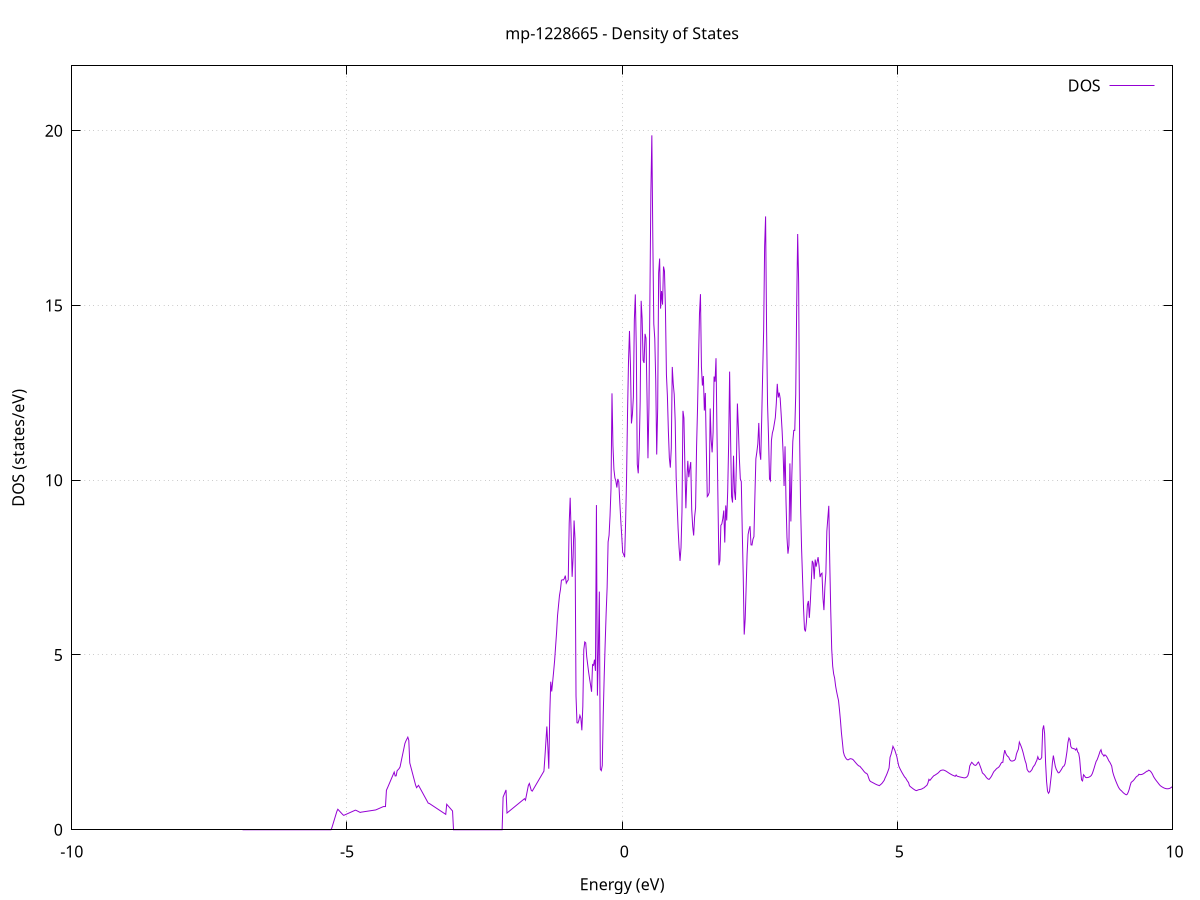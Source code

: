 set title 'mp-1228665 - Density of States'
set xlabel 'Energy (eV)'
set ylabel 'DOS (states/eV)'
set grid
set xrange [-10:10]
set yrange [0:21.853]
set xzeroaxis lt -1
set terminal png size 800,600
set output 'mp-1228665_dos_gnuplot.png'
plot '-' using 1:2 with lines title 'DOS'
-6.897400 0.000000
-6.879700 0.000000
-6.862000 0.000000
-6.844400 0.000000
-6.826700 0.000000
-6.809100 0.000000
-6.791400 0.000000
-6.773700 0.000000
-6.756100 0.000000
-6.738400 0.000000
-6.720700 0.000000
-6.703100 0.000000
-6.685400 0.000000
-6.667700 0.000000
-6.650100 0.000000
-6.632400 0.000000
-6.614700 0.000000
-6.597100 0.000000
-6.579400 0.000000
-6.561700 0.000000
-6.544100 0.000000
-6.526400 0.000000
-6.508700 0.000000
-6.491100 0.000000
-6.473400 0.000000
-6.455700 0.000000
-6.438100 0.000000
-6.420400 0.000000
-6.402800 0.000000
-6.385100 0.000000
-6.367400 0.000000
-6.349800 0.000000
-6.332100 0.000000
-6.314400 0.000000
-6.296800 0.000000
-6.279100 0.000000
-6.261400 0.000000
-6.243800 0.000000
-6.226100 0.000000
-6.208400 0.000000
-6.190800 0.000000
-6.173100 0.000000
-6.155400 0.000000
-6.137800 0.000000
-6.120100 0.000000
-6.102400 0.000000
-6.084800 0.000000
-6.067100 0.000000
-6.049400 0.000000
-6.031800 0.000000
-6.014100 0.000000
-5.996400 0.000000
-5.978800 0.000000
-5.961100 0.000000
-5.943500 0.000000
-5.925800 0.000000
-5.908100 0.000000
-5.890500 0.000000
-5.872800 0.000000
-5.855100 0.000000
-5.837500 0.000000
-5.819800 0.000000
-5.802100 0.000000
-5.784500 0.000000
-5.766800 0.000000
-5.749100 0.000000
-5.731500 0.000000
-5.713800 0.000000
-5.696100 0.000000
-5.678500 0.000000
-5.660800 0.000000
-5.643100 0.000000
-5.625500 0.000000
-5.607800 0.000000
-5.590100 0.000000
-5.572500 0.000000
-5.554800 0.000000
-5.537200 0.000000
-5.519500 0.000000
-5.501800 0.000000
-5.484200 0.000000
-5.466500 0.000000
-5.448800 0.000000
-5.431200 0.000000
-5.413500 0.000000
-5.395800 0.000000
-5.378200 0.000000
-5.360500 0.000000
-5.342800 0.000000
-5.325200 0.000000
-5.307500 0.000000
-5.289800 0.001100
-5.272200 0.067700
-5.254500 0.159400
-5.236800 0.251100
-5.219200 0.342800
-5.201500 0.434400
-5.183800 0.526100
-5.166200 0.587300
-5.148500 0.557200
-5.130900 0.527000
-5.113200 0.496800
-5.095500 0.466600
-5.077900 0.436300
-5.060200 0.412800
-5.042500 0.423200
-5.024900 0.435700
-5.007200 0.448200
-4.989500 0.460700
-4.971900 0.473300
-4.954200 0.485800
-4.936500 0.498300
-4.918900 0.510800
-4.901200 0.523300
-4.883500 0.535800
-4.865900 0.548300
-4.848200 0.560800
-4.830500 0.552700
-4.812900 0.538500
-4.795200 0.524300
-4.777500 0.510000
-4.759900 0.495800
-4.742200 0.503900
-4.724600 0.508100
-4.706900 0.512400
-4.689200 0.516600
-4.671600 0.520900
-4.653900 0.525100
-4.636200 0.529400
-4.618600 0.533600
-4.600900 0.537900
-4.583200 0.542100
-4.565600 0.546400
-4.547900 0.550600
-4.530200 0.554900
-4.512600 0.559100
-4.494900 0.563400
-4.477200 0.568100
-4.459600 0.579700
-4.441900 0.592000
-4.424200 0.604300
-4.406600 0.616700
-4.388900 0.629000
-4.371200 0.641300
-4.353600 0.653600
-4.335900 0.664500
-4.318300 0.664500
-4.300600 0.664300
-4.282900 1.131400
-4.265300 1.192500
-4.247600 1.258000
-4.229900 1.323500
-4.212300 1.389000
-4.194600 1.454500
-4.176900 1.520000
-4.159300 1.585500
-4.141600 1.651000
-4.123900 1.538900
-4.106300 1.543700
-4.088600 1.688500
-4.070900 1.718700
-4.053300 1.748900
-4.035600 1.797000
-4.017900 1.931200
-4.000300 2.065400
-3.982600 2.199600
-3.964900 2.333800
-3.947300 2.468000
-3.929600 2.538300
-3.912000 2.593700
-3.894300 2.649200
-3.876600 2.559300
-3.859000 1.913500
-3.841300 1.807700
-3.823600 1.701900
-3.806000 1.596000
-3.788300 1.490200
-3.770600 1.384400
-3.753000 1.278600
-3.735300 1.204300
-3.717600 1.238200
-3.700000 1.271200
-3.682300 1.220200
-3.664600 1.169200
-3.647000 1.118300
-3.629300 1.067300
-3.611600 1.016300
-3.594000 0.965300
-3.576300 0.914300
-3.558600 0.863300
-3.541000 0.812300
-3.523300 0.761300
-3.505700 0.754800
-3.488000 0.736400
-3.470300 0.718000
-3.452700 0.699500
-3.435000 0.681100
-3.417300 0.662600
-3.399700 0.644200
-3.382000 0.625700
-3.364300 0.607300
-3.346700 0.588900
-3.329000 0.570400
-3.311300 0.552000
-3.293700 0.533500
-3.276000 0.515100
-3.258300 0.496600
-3.240700 0.478200
-3.223000 0.459800
-3.205300 0.441300
-3.187700 0.729900
-3.170000 0.697900
-3.152300 0.665900
-3.134700 0.633900
-3.117000 0.601900
-3.099400 0.569900
-3.081700 0.537900
-3.064000 0.000000
-3.046400 0.000000
-3.028700 0.000000
-3.011000 0.000000
-2.993400 0.000000
-2.975700 0.000000
-2.958000 0.000000
-2.940400 0.000000
-2.922700 0.000000
-2.905000 0.000000
-2.887400 0.000000
-2.869700 0.000000
-2.852000 0.000000
-2.834400 0.000000
-2.816700 0.000000
-2.799000 0.000000
-2.781400 0.000000
-2.763700 0.000000
-2.746000 0.000000
-2.728400 0.000000
-2.710700 0.000000
-2.693000 0.000000
-2.675400 0.000000
-2.657700 0.000000
-2.640100 0.000000
-2.622400 0.000000
-2.604700 0.000000
-2.587100 0.000000
-2.569400 0.000000
-2.551700 0.000000
-2.534100 0.000000
-2.516400 0.000000
-2.498700 0.000000
-2.481100 0.000000
-2.463400 0.000000
-2.445700 0.000000
-2.428100 0.000000
-2.410400 0.000000
-2.392700 0.000000
-2.375100 0.000000
-2.357400 0.000000
-2.339700 0.000000
-2.322100 0.000000
-2.304400 0.000000
-2.286700 0.000000
-2.269100 0.000000
-2.251400 0.000000
-2.233800 0.000000
-2.216100 0.000000
-2.198400 0.000000
-2.180800 0.000000
-2.163100 0.933600
-2.145400 1.002500
-2.127800 1.071300
-2.110100 1.140200
-2.092400 0.479400
-2.074800 0.502200
-2.057100 0.524900
-2.039400 0.547700
-2.021800 0.570400
-2.004100 0.593200
-1.986400 0.616000
-1.968800 0.638700
-1.951100 0.661500
-1.933400 0.684200
-1.915800 0.707000
-1.898100 0.729700
-1.880400 0.752500
-1.862800 0.775200
-1.845100 0.798000
-1.827500 0.820700
-1.809800 0.843500
-1.792100 0.866200
-1.774500 0.889000
-1.756800 0.846800
-1.739100 0.988100
-1.721500 1.129400
-1.703800 1.270700
-1.686100 1.324400
-1.668500 1.224600
-1.650800 1.124800
-1.633100 1.105500
-1.615500 1.153900
-1.597800 1.201500
-1.580100 1.249100
-1.562500 1.296700
-1.544800 1.344300
-1.527100 1.391800
-1.509500 1.439400
-1.491800 1.487000
-1.474100 1.534600
-1.456500 1.582200
-1.438800 1.629800
-1.421200 1.677400
-1.403500 2.073500
-1.385800 2.514400
-1.368200 2.955000
-1.350500 2.393800
-1.332800 1.746700
-1.315200 3.299600
-1.297500 4.235500
-1.279800 3.956500
-1.262200 4.239000
-1.244500 4.530800
-1.226800 4.843900
-1.209200 5.243100
-1.191500 5.645400
-1.173800 6.127900
-1.156200 6.416200
-1.138500 6.703800
-1.120800 6.871000
-1.103200 7.139400
-1.085500 7.151700
-1.067800 7.146100
-1.050200 7.186600
-1.032500 7.270900
-1.014900 7.055000
-0.997200 7.109000
-0.979500 7.147600
-0.961900 8.770800
-0.944200 9.497800
-0.926500 8.484200
-0.908900 7.236500
-0.891200 7.789700
-0.873500 8.847200
-0.855900 8.311800
-0.838200 3.827000
-0.820500 3.061500
-0.802900 3.053300
-0.785200 3.137700
-0.767500 3.270700
-0.749900 3.189100
-0.732200 2.845500
-0.714500 3.526900
-0.696900 5.149800
-0.679200 5.372800
-0.661500 5.346300
-0.643900 4.954900
-0.626200 4.725800
-0.608600 4.504100
-0.590900 4.313900
-0.573200 4.137600
-0.555600 3.947800
-0.537900 4.724700
-0.520200 4.704200
-0.502600 4.865800
-0.484900 4.545600
-0.467200 9.289200
-0.449600 3.837700
-0.431900 5.145100
-0.414200 6.813200
-0.396600 1.731800
-0.378900 1.692800
-0.361200 1.836100
-0.343600 3.296700
-0.325900 4.393600
-0.308200 5.338600
-0.290600 6.198700
-0.272900 6.929000
-0.255200 8.234700
-0.237600 8.426100
-0.219900 8.986000
-0.202300 9.764700
-0.184600 12.484800
-0.166900 10.990000
-0.149300 10.308500
-0.131600 10.067100
-0.113900 9.976500
-0.096300 9.790400
-0.078600 10.036700
-0.060900 9.948500
-0.043300 9.383500
-0.025600 8.869100
-0.007900 8.418800
0.009700 7.939200
0.027400 7.877600
0.045100 7.795600
0.062700 8.787000
0.080400 10.076000
0.098100 11.927600
0.115700 13.408000
0.133400 14.269700
0.151100 13.289600
0.168700 11.623500
0.186400 11.879900
0.204000 12.378200
0.221700 14.593200
0.239400 15.315000
0.257000 13.796400
0.274700 10.459800
0.292400 10.196700
0.310000 10.918800
0.327700 12.248200
0.345400 15.131700
0.363000 14.626200
0.380700 13.428800
0.398400 13.355500
0.416000 14.186900
0.433700 14.060100
0.451400 12.458700
0.469000 10.627400
0.486700 12.081700
0.504400 15.168700
0.522000 18.229900
0.539700 19.866400
0.557400 16.894300
0.575000 14.473700
0.592700 14.056600
0.610400 12.873200
0.628000 10.734300
0.645700 12.060800
0.663300 15.933200
0.681000 16.340600
0.698700 14.908800
0.716300 15.412600
0.734000 15.023300
0.751700 16.112000
0.769300 15.983000
0.787000 14.873500
0.804700 13.016000
0.822300 12.408100
0.840000 11.403800
0.857700 10.636700
0.875300 10.360300
0.893000 10.917900
0.910700 13.240700
0.928300 12.758400
0.946000 12.459300
0.963700 11.697900
0.981300 10.086700
0.999000 9.319200
1.016700 8.617100
1.034300 8.076600
1.052000 7.691800
1.069600 8.073000
1.087300 9.102700
1.105000 11.984100
1.122600 11.778100
1.140300 10.371600
1.158000 9.197000
1.175600 10.040900
1.193300 10.554000
1.211000 10.085200
1.228600 10.334500
1.246300 10.520400
1.264000 9.166800
1.281600 8.679700
1.299300 8.418100
1.317000 8.953200
1.334600 9.210500
1.352300 10.954200
1.370000 12.062100
1.387600 13.433000
1.405300 14.762400
1.423000 15.322500
1.440600 13.246000
1.458300 12.707600
1.475900 12.980300
1.493600 11.994400
1.511300 12.495500
1.528900 10.943100
1.546600 9.533100
1.564300 9.569900
1.581900 9.651200
1.599600 12.051300
1.617300 11.157900
1.634900 10.796500
1.652600 11.368400
1.670300 12.966100
1.687900 12.819800
1.705600 13.489500
1.723300 11.360900
1.740900 9.421700
1.758600 7.565100
1.776300 7.698400
1.793900 8.709700
1.811600 8.750900
1.829300 8.903500
1.846900 9.133500
1.864600 8.217000
1.882200 9.277800
1.899900 8.848300
1.917600 9.669700
1.935200 11.035600
1.952900 13.106900
1.970600 11.188300
1.988200 9.534300
2.005900 9.361900
2.023600 10.699300
2.041200 9.684900
2.058900 9.437600
2.076600 10.517300
2.094200 12.193300
2.111900 11.500400
2.129600 10.632900
2.147200 10.039000
2.164900 9.960500
2.182600 8.543100
2.200200 7.257900
2.217900 5.585000
2.235600 6.026100
2.253200 6.935900
2.270900 7.891900
2.288500 8.446400
2.306200 8.593800
2.323900 8.685200
2.341500 8.150400
2.359200 8.145100
2.376900 8.313100
2.394500 8.385200
2.412200 9.549100
2.429900 10.610700
2.447500 10.804200
2.465200 11.039600
2.482900 11.637300
2.500500 10.798700
2.518200 10.584700
2.535900 11.762000
2.553500 13.071300
2.571200 14.282100
2.588900 16.690200
2.606500 17.546000
2.624200 14.361200
2.641900 12.181500
2.659500 11.252900
2.677200 10.034000
2.694800 9.984800
2.712500 11.136900
2.730200 11.354700
2.747800 11.454500
2.765500 11.620700
2.783200 11.790200
2.800800 12.190400
2.818500 12.756300
2.836200 12.365900
2.853800 12.505700
2.871500 12.341500
2.889200 11.886400
2.906800 11.409200
2.924500 10.789600
2.942200 9.834800
2.959800 10.968400
2.977500 9.392500
2.995200 8.358400
3.012800 7.898900
3.030500 8.139700
3.048200 10.481500
3.065800 8.820300
3.083500 10.143400
3.101100 11.110500
3.118800 11.426100
3.136500 11.424100
3.154100 12.462100
3.171800 15.020800
3.189500 17.043500
3.207100 15.662500
3.224800 11.181700
3.242500 9.251400
3.260100 8.053000
3.277800 7.211900
3.295500 6.356300
3.313100 5.740100
3.330800 5.673500
3.348500 5.944200
3.366100 6.430400
3.383800 6.546100
3.401500 6.062600
3.419100 6.511800
3.436800 7.107200
3.454500 7.693400
3.472100 7.627200
3.489800 7.171400
3.507400 7.730800
3.525100 7.526800
3.542800 7.667900
3.560400 7.798900
3.578100 7.549800
3.595800 7.228200
3.613400 7.315900
3.631100 7.340800
3.648800 6.633900
3.666400 6.283800
3.684100 6.945800
3.701800 7.341100
3.719400 8.536900
3.737100 8.913300
3.754800 9.267000
3.772400 7.649600
3.790100 6.280000
3.807800 5.170000
3.825400 4.684100
3.843100 4.458900
3.860800 4.338000
3.878400 4.116700
3.896100 3.957900
3.913800 3.823000
3.931400 3.697900
3.949100 3.429900
3.966700 3.128800
3.984400 2.773200
4.002100 2.505300
4.019700 2.228800
4.037400 2.128200
4.055100 2.073500
4.072700 2.030200
4.090400 2.005000
4.108100 2.000500
4.125700 2.018600
4.143400 2.033500
4.161100 2.029800
4.178700 2.022600
4.196400 2.005700
4.214100 1.973600
4.231700 1.939800
4.249400 1.907000
4.267100 1.875500
4.284700 1.847000
4.302400 1.824700
4.320100 1.816200
4.337700 1.781400
4.355400 1.749500
4.373000 1.715100
4.390700 1.676400
4.408400 1.645000
4.426000 1.620200
4.443700 1.613600
4.461400 1.569500
4.479000 1.483400
4.496700 1.410000
4.514400 1.380300
4.532000 1.367000
4.549700 1.352200
4.567400 1.337400
4.585000 1.322400
4.602700 1.307700
4.620400 1.294100
4.638000 1.281900
4.655700 1.273300
4.673400 1.261800
4.691000 1.286100
4.708700 1.309300
4.726400 1.337900
4.744000 1.377600
4.761700 1.416100
4.779300 1.488000
4.797000 1.544900
4.814700 1.611600
4.832300 1.686100
4.850000 1.766000
4.867700 2.073600
4.885300 2.152800
4.903000 2.261600
4.920700 2.387000
4.938300 2.329000
4.956000 2.269500
4.973700 2.180600
4.991300 2.091900
5.009000 1.945600
5.026700 1.823400
5.044300 1.760300
5.062000 1.704400
5.079700 1.651900
5.097300 1.603600
5.115000 1.556300
5.132700 1.509800
5.150300 1.482800
5.168000 1.434700
5.185600 1.388400
5.203300 1.354700
5.221000 1.258500
5.238600 1.232600
5.256300 1.210400
5.274000 1.188400
5.291600 1.167600
5.309300 1.148600
5.327000 1.131100
5.344600 1.119800
5.362300 1.129000
5.380000 1.141600
5.397600 1.149100
5.415300 1.153500
5.433000 1.160300
5.450600 1.172600
5.468300 1.189100
5.486000 1.202100
5.503600 1.228200
5.521300 1.251700
5.539000 1.275400
5.556600 1.339700
5.574300 1.442800
5.591900 1.412300
5.609600 1.447100
5.627300 1.482600
5.644900 1.515400
5.662600 1.545600
5.680300 1.559600
5.697900 1.576900
5.715600 1.596200
5.733300 1.614600
5.750900 1.638600
5.768600 1.670000
5.786300 1.695400
5.803900 1.703400
5.821600 1.709400
5.839300 1.708600
5.856900 1.699300
5.874600 1.686200
5.892300 1.670400
5.909900 1.651600
5.927600 1.632400
5.945300 1.614800
5.962900 1.597900
5.980600 1.581700
5.998200 1.566600
6.015900 1.554000
6.033600 1.543400
6.051200 1.528700
6.068900 1.567000
6.086600 1.533100
6.104200 1.525200
6.121900 1.517300
6.139600 1.510200
6.157200 1.503900
6.174900 1.498300
6.192600 1.492300
6.210200 1.485800
6.227900 1.486200
6.245600 1.494200
6.263200 1.511600
6.280900 1.546900
6.298600 1.641300
6.316200 1.826600
6.333900 1.881200
6.351600 1.930900
6.369200 1.903400
6.386900 1.867800
6.404500 1.848500
6.422200 1.841600
6.439900 1.861400
6.457500 1.910600
6.475200 1.938000
6.492900 1.873100
6.510500 1.797200
6.528200 1.720400
6.545900 1.626200
6.563500 1.602800
6.581200 1.575700
6.598900 1.540900
6.616500 1.498400
6.634200 1.471100
6.651900 1.447600
6.669500 1.443600
6.687200 1.477800
6.704900 1.517100
6.722500 1.566100
6.740200 1.624400
6.757900 1.672700
6.775500 1.697900
6.793200 1.731600
6.810900 1.758500
6.828500 1.774700
6.846200 1.797500
6.863800 1.837800
6.881500 1.893700
6.899200 1.929000
6.916800 1.928700
6.934500 2.137500
6.952200 2.278800
6.969800 2.188600
6.987500 2.133900
7.005200 2.099700
7.022800 2.079600
7.040500 2.014500
7.058200 1.978100
7.075800 1.966000
7.093500 1.966500
7.111200 1.975500
7.128800 1.987900
7.146500 2.024400
7.164200 2.165100
7.181800 2.242100
7.199500 2.305700
7.217200 2.508100
7.234800 2.443000
7.252500 2.375200
7.270100 2.293200
7.287800 2.194000
7.305500 2.078000
7.323100 1.970500
7.340800 1.890100
7.358500 1.725700
7.376100 1.681300
7.393800 1.651100
7.411500 1.655700
7.429100 1.686000
7.446800 1.720500
7.464500 1.787100
7.482100 1.826200
7.499800 1.861700
7.517500 1.931300
7.535100 1.987600
7.552800 2.089600
7.570500 2.017500
7.588100 2.008400
7.605800 2.024100
7.623500 2.067100
7.641100 2.860200
7.658800 2.985300
7.676400 2.752800
7.694100 1.911300
7.711800 1.382200
7.729400 1.105700
7.747100 1.044600
7.764800 1.091300
7.782400 1.346700
7.800100 1.590000
7.817800 1.917400
7.835400 2.123200
7.853100 1.961200
7.870800 1.814200
7.888400 1.727700
7.906100 1.678300
7.923800 1.628300
7.941400 1.634000
7.959100 1.671600
7.976800 1.714000
7.994400 1.761500
8.012100 1.810000
8.029800 1.826000
8.047400 1.887100
8.065100 2.053500
8.082700 2.241500
8.100400 2.499700
8.118100 2.624400
8.135700 2.580600
8.153400 2.379000
8.171100 2.336100
8.188700 2.329500
8.206400 2.318400
8.224100 2.311700
8.241700 2.278800
8.259400 2.326800
8.277100 2.226000
8.294700 2.192500
8.312400 2.035900
8.330100 1.708500
8.347700 1.427000
8.365400 1.398000
8.383100 1.574500
8.400700 1.543100
8.418400 1.501300
8.436100 1.491500
8.453700 1.493600
8.471400 1.499400
8.489000 1.510700
8.506700 1.527700
8.524400 1.552900
8.542000 1.603900
8.559700 1.684600
8.577400 1.772700
8.595000 1.868000
8.612700 1.955900
8.630400 2.002400
8.648000 2.076000
8.665700 2.155700
8.683400 2.241400
8.701000 2.290200
8.718700 2.178000
8.736400 2.149300
8.754000 2.105500
8.771700 2.143600
8.789400 2.123700
8.807000 2.085900
8.824700 2.034300
8.842400 1.972900
8.860000 1.935400
8.877700 1.880800
8.895300 1.823000
8.913000 1.660000
8.930700 1.562900
8.948300 1.483100
8.966000 1.409700
8.983700 1.340700
9.001300 1.276200
9.019000 1.217000
9.036700 1.170600
9.054300 1.137800
9.072000 1.116400
9.089700 1.085100
9.107300 1.057800
9.125000 1.034600
9.142700 1.015900
9.160300 1.000200
9.178000 1.017300
9.195700 1.075300
9.213300 1.156900
9.231000 1.265400
9.248700 1.354300
9.266300 1.378700
9.284000 1.401100
9.301600 1.432000
9.319300 1.469400
9.337000 1.507900
9.354600 1.532400
9.372300 1.546900
9.390000 1.588500
9.407600 1.577500
9.425300 1.579500
9.443000 1.583800
9.460600 1.594800
9.478300 1.610200
9.496000 1.630300
9.513600 1.651000
9.531300 1.673800
9.549000 1.677800
9.566600 1.706000
9.584300 1.694100
9.602000 1.670000
9.619600 1.634500
9.637300 1.586600
9.655000 1.522600
9.672600 1.478700
9.690300 1.437300
9.707900 1.399900
9.725600 1.364700
9.743300 1.328800
9.760900 1.292200
9.778600 1.262200
9.796300 1.241100
9.813900 1.223000
9.831600 1.207700
9.849300 1.193200
9.866900 1.183800
9.884600 1.176300
9.902300 1.172600
9.919900 1.173300
9.937600 1.178800
9.955300 1.189100
9.972900 1.207100
9.990600 1.226300
10.008300 1.245000
10.025900 1.263200
10.043600 1.280700
10.061300 1.298300
10.078900 1.315200
10.096600 1.330400
10.114300 1.345600
10.131900 1.364500
10.149600 1.395100
10.167200 1.432800
10.184900 1.536500
10.202600 1.832500
10.220200 1.888800
10.237900 1.932900
10.255600 1.964900
10.273200 1.982800
10.290900 1.989900
10.308600 1.987700
10.326200 2.005600
10.343900 1.986200
10.361600 1.869200
10.379200 1.744600
10.396900 1.680600
10.414600 1.642700
10.432200 1.661000
10.449900 1.690900
10.467600 1.720100
10.485200 1.742700
10.502900 1.770100
10.520600 1.804300
10.538200 1.839400
10.555900 1.870900
10.573500 1.895100
10.591200 1.914700
10.608900 1.930900
10.626500 1.948000
10.644200 1.963200
10.661900 1.979100
10.679500 1.999600
10.697200 2.016500
10.714900 2.031200
10.732500 2.042600
10.750200 1.972500
10.767900 1.942400
10.785500 1.912800
10.803200 1.880100
10.820900 1.857400
10.838500 1.867300
10.856200 1.861800
10.873900 1.838000
10.891500 1.819900
10.909200 1.812500
10.926900 1.803600
10.944500 1.788700
10.962200 1.785700
10.979800 1.790100
10.997500 1.822700
11.015200 1.831800
11.032800 1.929900
11.050500 1.935300
11.068200 1.917700
11.085800 1.871300
11.103500 1.807200
11.121200 1.730000
11.138800 1.589300
11.156500 1.521500
11.174200 1.528900
11.191800 1.456700
11.209500 1.342700
11.227200 1.283400
11.244800 1.227600
11.262500 1.174400
11.280200 1.129800
11.297800 1.082500
11.315500 1.039100
11.333200 0.991000
11.350800 0.939600
11.368500 0.904500
11.386100 0.874500
11.403800 0.854000
11.421500 0.834700
11.439100 0.819000
11.456800 0.803700
11.474500 0.820000
11.492100 0.804700
11.509800 0.788800
11.527500 0.773300
11.545100 0.770300
11.562800 0.767400
11.580500 0.732800
11.598100 1.293800
11.615800 0.633200
11.633500 0.477700
11.651100 0.470900
11.668800 0.465900
11.686500 0.461700
11.704100 0.458400
11.721800 0.455900
11.739500 0.454100
11.757100 0.453200
11.774800 0.452100
11.792400 0.451900
11.810100 0.455300
11.827800 0.465300
11.845400 0.478900
11.863100 0.494300
11.880800 0.512800
11.898400 0.532600
11.916100 0.629500
11.933800 0.587500
11.951400 0.505200
11.969100 0.440300
11.986800 0.403900
12.004400 0.397800
12.022100 0.392800
12.039800 0.388900
12.057400 0.386200
12.075100 0.384600
12.092800 0.384000
12.110400 0.383600
12.128100 0.383300
12.145800 0.383200
12.163400 0.383300
12.181100 0.383500
12.198700 0.383800
12.216400 0.384300
12.234100 0.384900
12.251700 0.385700
12.269400 0.386600
12.287100 0.387600
12.304700 0.388600
12.322400 0.389800
12.340100 0.391000
12.357700 0.392400
12.375400 0.393800
12.393100 0.395200
12.410700 0.396800
12.428400 0.398500
12.446100 0.400500
12.463700 0.402700
12.481400 0.405200
12.499100 0.408100
12.516700 0.411300
12.534400 0.414800
12.552100 0.418600
12.569700 0.422700
12.587400 0.432700
12.605000 0.473000
12.622700 0.559300
12.640400 0.665400
12.658000 0.790400
12.675700 0.939000
12.693400 1.120000
12.711000 1.585500
12.728700 2.102700
12.746400 2.288800
12.764000 2.311400
12.781700 2.432800
12.799400 2.599200
12.817000 2.686800
12.834700 2.686700
12.852400 2.447300
12.870000 2.248900
12.887700 2.185100
12.905400 2.150100
12.923000 2.105200
12.940700 2.013300
12.958400 1.903800
12.976000 1.881700
12.993700 1.862600
13.011300 1.846600
13.029000 1.826900
13.046700 1.803500
13.064300 1.806900
13.082000 1.817700
13.099700 1.834600
13.117300 1.881000
13.135000 1.941600
13.152700 1.960000
13.170300 1.988400
13.188000 2.022300
13.205700 2.218600
13.223300 2.169900
13.241000 2.093500
13.258700 2.051700
13.276300 2.022000
13.294000 2.062200
13.311700 2.202100
13.329300 2.257600
13.347000 2.316200
13.364700 2.381300
13.382300 2.434100
13.400000 2.433000
13.417700 2.347200
13.435300 2.312800
13.453000 2.340700
13.470600 2.469100
13.488300 2.546500
13.506000 2.556400
13.523600 2.556900
13.541300 2.549000
13.559000 2.530800
13.576600 2.508200
13.594300 2.482900
13.612000 2.465600
13.629600 2.501800
13.647300 2.421600
13.665000 2.341800
13.682600 2.298400
13.700300 2.277000
13.718000 2.258000
13.735600 2.243000
13.753300 2.269900
13.771000 2.242100
13.788600 2.205000
13.806300 2.158400
13.824000 2.100600
13.841600 2.055400
13.859300 2.011500
13.876900 1.968800
13.894600 1.925500
13.912300 1.882800
13.929900 1.825100
13.947600 1.795500
13.965300 1.792800
13.982900 1.798200
14.000600 1.843100
14.018300 1.782900
14.035900 1.789900
14.053600 1.797900
14.071300 1.801100
14.088900 1.798600
14.106600 1.787100
14.124300 1.781500
14.141900 1.775100
14.159600 1.768700
14.177300 1.762300
14.194900 1.757400
14.212600 1.753700
14.230300 1.749700
14.247900 1.745500
14.265600 1.742000
14.283200 1.739100
14.300900 1.761100
14.318600 1.776000
14.336200 1.785600
14.353900 1.803500
14.371600 1.896200
14.389200 1.984300
14.406900 1.967500
14.424600 2.043100
14.442200 2.148700
14.459900 2.026500
14.477600 2.056500
14.495200 2.085300
14.512900 2.124800
14.530600 2.157000
14.548200 2.194300
14.565900 2.235200
14.583600 2.288800
14.601200 2.367100
14.618900 2.465700
14.636600 2.598400
14.654200 2.732700
14.671900 2.858400
14.689500 2.768600
14.707200 2.672800
14.724900 2.586500
14.742500 2.469000
14.760200 2.439700
14.777900 2.422300
14.795500 2.332500
14.813200 2.257900
14.830900 2.273500
14.848500 2.292900
14.866200 2.246800
14.883900 2.255100
14.901500 2.239900
14.919200 2.217200
14.936900 2.256000
14.954500 2.266300
14.972200 2.279900
14.989900 2.330000
15.007500 2.375300
15.025200 2.386800
15.042900 2.382700
15.060500 2.397700
15.078200 2.457500
15.095800 2.484200
15.113500 2.447000
15.131200 2.447200
15.148800 2.460200
15.166500 2.482900
15.184200 2.518000
15.201800 2.566100
15.219500 2.633700
15.237200 2.734300
15.254800 2.828200
15.272500 2.900200
15.290200 2.909000
15.307800 2.912300
15.325500 2.918600
15.343200 2.923900
15.360800 2.926800
15.378500 2.967300
15.396200 3.121800
15.413800 3.054100
15.431500 3.090700
15.449200 3.282900
15.466800 3.211300
15.484500 3.174900
15.502100 3.183000
15.519800 3.270800
15.537500 3.214500
15.555100 3.038800
15.572800 2.902100
15.590500 2.843200
15.608100 3.166800
15.625800 3.085500
15.643500 3.099700
15.661100 2.994600
15.678800 2.973800
15.696500 2.990600
15.714100 3.026300
15.731800 3.027900
15.749500 3.061800
15.767100 3.090200
15.784800 2.965700
15.802500 2.894500
15.820100 2.835500
15.837800 2.786200
15.855500 2.743000
15.873100 2.716900
15.890800 2.695900
15.908400 2.686400
15.926100 2.690400
15.943800 2.705300
15.961400 2.732400
15.979100 2.781200
15.996800 2.831100
16.014400 2.868600
16.032100 2.897600
16.049800 2.906200
16.067400 2.897900
16.085100 2.888900
16.102800 2.820700
16.120400 2.792600
16.138100 2.779400
16.155800 2.784100
16.173400 2.785100
16.191100 2.818800
16.208800 2.805600
16.226400 2.922800
16.244100 2.780400
16.261800 2.809300
16.279400 2.841200
16.297100 2.873000
16.314700 2.879100
16.332400 2.883100
16.350100 2.753900
16.367700 2.681600
16.385400 2.650000
16.403100 2.631000
16.420700 2.616600
16.438400 2.605500
16.456100 2.598700
16.473700 2.588800
16.491400 2.577400
16.509100 2.560900
16.526700 2.532600
16.544400 2.500900
16.562100 2.467400
16.579700 2.441700
16.597400 2.425000
16.615100 2.407000
16.632700 2.388100
16.650400 2.377700
16.668100 2.378100
16.685700 2.375700
16.703400 2.355100
16.721100 2.328900
16.738700 2.315200
16.756400 2.286100
16.774000 2.261800
16.791700 2.246400
16.809400 2.236300
16.827000 2.242100
16.844700 2.274900
16.862400 2.330200
16.880000 2.359900
16.897700 2.375200
16.915400 2.392900
16.933000 2.398300
16.950700 2.419500
16.968400 2.442800
16.986000 2.468500
17.003700 2.497600
17.021400 2.524100
17.039000 2.545900
17.056700 2.575100
17.074400 2.585800
17.092000 2.505600
17.109700 2.432500
17.127400 2.423800
17.145000 2.420500
17.162700 2.428600
17.180300 2.431200
17.198000 2.533900
17.215700 2.621300
17.233300 2.468900
17.251000 2.404600
17.268700 2.423000
17.286300 2.497200
17.304000 2.568100
17.321700 2.525000
17.339300 2.531800
17.357000 2.557700
17.374700 2.597800
17.392300 2.522100
17.410000 2.502300
17.427700 2.455900
17.445300 2.358800
17.463000 2.309700
17.480700 2.285300
17.498300 2.301100
17.516000 2.283500
17.533700 2.343000
17.551300 2.345100
17.569000 2.341200
17.586600 2.331700
17.604300 2.349600
17.622000 2.374700
17.639600 2.395300
17.657300 2.402200
17.675000 2.465100
17.692600 2.472800
17.710300 2.388100
17.728000 2.358500
17.745600 2.445800
17.763300 2.543600
17.781000 2.744200
17.798600 2.922400
17.816300 4.108800
17.834000 3.301600
17.851600 3.237100
17.869300 3.124700
17.887000 3.078500
17.904600 2.974900
17.922300 2.874900
17.940000 2.835400
17.957600 2.841600
17.975300 2.833100
17.992900 2.822300
18.010600 2.819200
18.028300 2.821500
18.045900 2.825600
18.063600 2.831300
18.081300 2.831700
18.098900 2.831400
18.116600 2.840800
18.134300 2.990900
18.151900 2.934900
18.169600 2.869700
18.187300 2.892600
18.204900 2.941200
18.222600 2.985800
18.240300 3.017800
18.257900 3.028300
18.275600 3.022000
18.293300 2.939100
18.310900 2.863600
18.328600 2.810100
18.346300 2.814600
18.363900 2.820900
18.381600 2.832800
18.399200 2.850900
18.416900 2.876600
18.434600 2.912900
18.452200 2.955500
18.469900 3.005100
18.487600 3.064900
18.505200 3.139200
18.522900 3.226200
18.540600 3.308300
18.558200 3.345700
18.575900 3.349800
18.593600 3.329000
18.611200 3.245900
18.628900 3.143400
18.646600 3.044900
18.664200 2.989200
18.681900 2.955700
18.699600 2.947500
18.717200 2.981200
18.734900 3.003600
18.752600 3.056000
18.770200 3.047700
18.787900 3.046900
18.805500 3.034500
18.823200 3.141300
18.840900 3.189400
18.858500 3.198300
18.876200 3.250500
18.893900 3.123400
18.911500 3.116600
18.929200 3.106800
18.946900 3.096900
18.964500 3.086700
18.982200 3.072800
18.999900 3.064400
19.017500 3.060200
19.035200 3.057600
19.052900 3.054100
19.070500 3.051000
19.088200 3.050000
19.105900 3.046900
19.123500 3.092600
19.141200 3.126200
19.158900 3.048600
19.176500 2.969300
19.194200 2.863300
19.211800 2.861500
19.229500 2.856600
19.247200 2.853700
19.264800 2.854400
19.282500 2.858000
19.300200 2.866200
19.317800 2.882100
19.335500 2.891300
19.353200 2.887000
19.370800 2.901500
19.388500 2.919700
19.406200 3.005000
19.423800 3.153300
19.441500 3.236400
19.459200 3.273700
19.476800 3.306400
19.494500 3.312000
19.512200 3.305600
19.529800 3.223100
19.547500 3.128900
19.565200 3.083900
19.582800 3.061800
19.600500 3.026300
19.618100 2.975800
19.635800 2.896200
19.653500 2.813100
19.671100 2.675400
19.688800 2.605600
19.706500 2.550000
19.724100 2.485100
19.741800 2.447400
19.759500 2.403000
19.777100 2.369200
19.794800 2.336200
19.812500 2.309700
19.830100 2.300800
19.847800 2.297900
19.865500 2.300400
19.883100 2.306000
19.900800 2.312400
19.918500 2.317300
19.936100 2.316400
19.953800 2.318300
19.971500 2.324400
19.989100 2.328800
20.006800 2.336400
20.024500 2.354400
20.042100 2.405200
20.059800 2.473100
20.077400 2.549900
20.095100 2.645000
20.112800 2.679300
20.130400 2.647400
20.148100 2.597900
20.165800 2.581900
20.183400 2.566500
20.201100 2.545500
20.218800 2.509200
20.236400 2.468800
20.254100 2.435300
20.271800 2.400300
20.289400 2.364100
20.307100 2.331900
20.324800 2.307100
20.342400 2.285200
20.360100 2.271700
20.377800 2.265300
20.395400 2.271100
20.413100 2.284900
20.430800 2.313100
20.448400 2.360800
20.466100 2.384800
20.483700 2.377400
20.501400 2.382800
20.519100 2.425400
20.536700 2.448200
20.554400 2.421100
20.572100 2.379400
20.589700 2.357000
20.607400 2.336200
20.625100 2.325800
20.642700 2.350500
20.660400 2.419100
20.678100 2.458300
20.695700 2.487300
20.713400 2.506100
20.731100 2.517900
20.748700 2.529500
20.766400 2.542400
20.784100 2.555900
20.801700 2.577300
20.819400 2.613300
20.837100 2.626200
20.854700 2.625300
20.872400 2.577800
20.890000 2.531400
20.907700 2.516600
20.925400 2.513300
20.943000 2.516100
20.960700 2.520000
20.978400 2.532500
20.996000 2.560300
21.013700 2.590500
21.031400 2.627200
21.049000 2.670600
21.066700 2.709300
21.084400 2.756700
21.102000 2.807300
21.119700 2.938300
21.137400 3.227500
21.155000 3.387900
21.172700 3.539900
21.190400 3.674200
21.208000 3.771100
21.225700 3.862400
21.243400 4.003900
21.261000 3.956300
21.278700 3.822300
21.296300 3.721200
21.314000 3.616200
21.331700 3.579500
21.349300 3.610300
21.367000 3.653900
21.384700 3.639900
21.402300 3.526400
21.420000 3.441900
21.437700 3.400000
21.455300 3.340100
21.473000 3.308700
21.490700 3.317500
21.508300 3.325300
21.526000 3.316200
21.543700 3.291200
21.561300 3.561600
21.579000 3.250600
21.596700 3.170600
21.614300 3.162600
21.632000 3.184000
21.649700 3.228300
21.667300 3.317000
21.685000 3.418100
21.702600 3.481800
21.720300 3.846400
21.738000 3.551400
21.755600 3.557900
21.773300 3.511400
21.791000 3.493600
21.808600 3.442400
21.826300 3.395900
21.844000 3.352900
21.861600 3.296400
21.879300 3.215000
21.897000 3.111000
21.914600 3.006700
21.932300 2.928100
21.950000 2.865800
21.967600 2.793100
21.985300 2.713500
22.003000 2.606500
22.020600 2.449500
22.038300 2.376000
22.056000 2.352100
22.073600 2.422700
22.091300 2.296200
22.108900 2.221500
22.126600 2.146300
22.144300 2.087900
22.161900 2.044000
22.179600 2.012600
22.197300 1.993300
22.214900 1.973000
22.232600 1.990100
22.250300 2.018000
22.267900 2.031800
22.285600 2.050200
22.303300 2.076700
22.320900 2.130000
22.338600 2.181200
22.356300 2.227200
22.373900 2.263700
22.391600 2.287600
22.409300 2.307600
22.426900 2.320400
22.444600 2.195300
22.462300 2.186800
22.479900 2.290500
22.497600 2.305200
22.515200 2.289100
22.532900 2.319300
22.550600 2.373500
22.568200 2.418800
22.585900 2.441700
22.603600 2.457700
22.621200 2.386400
22.638900 2.464600
22.656600 2.598600
22.674200 2.664200
22.691900 2.828800
22.709600 3.044200
22.727200 3.217900
22.744900 3.440400
22.762600 3.886500
22.780200 3.903800
22.797900 3.939300
22.815600 4.093200
22.833200 4.220100
22.850900 4.392500
22.868600 4.579700
22.886200 4.692900
22.903900 4.788700
22.921500 4.838400
22.939200 4.797000
22.956900 4.805900
22.974500 4.819800
22.992200 4.746300
23.009900 4.385300
23.027500 3.911800
23.045200 3.781800
23.062900 3.829900
23.080500 3.628300
23.098200 3.557200
23.115900 3.283000
23.133500 3.203500
23.151200 3.144200
23.168900 3.082900
23.186500 3.009500
23.204200 2.859300
23.221900 2.737300
23.239500 2.670600
23.257200 2.617100
23.274900 2.644300
23.292500 2.680700
23.310200 2.718700
23.327900 2.805000
23.345500 2.998000
23.363200 3.211000
23.380800 3.408500
23.398500 3.578300
23.416200 3.911600
23.433800 4.122700
23.451500 4.265500
23.469200 4.513400
23.486800 4.778700
23.504500 4.845000
23.522200 4.933200
23.539800 5.111000
23.557500 5.119100
23.575200 4.762500
23.592800 5.122300
23.610500 4.532000
23.628200 4.108000
23.645800 3.878100
23.663500 3.782700
23.681200 3.768600
23.698800 3.757800
23.716500 3.751600
23.734200 3.750900
23.751800 3.762300
23.769500 3.776200
23.787100 3.764900
23.804800 3.645600
23.822500 3.667800
23.840100 3.711100
23.857800 3.935400
23.875500 4.161400
23.893100 4.374100
23.910800 4.457700
23.928500 4.489900
23.946100 4.572800
23.963800 4.443100
23.981500 4.221500
23.999100 4.111800
24.016800 4.036300
24.034500 3.989100
24.052100 3.942900
24.069800 3.909600
24.087500 3.891900
24.105100 3.849900
24.122800 3.800400
24.140500 3.748200
24.158100 3.695300
24.175800 3.694600
24.193400 3.684300
24.211100 3.709600
24.228800 3.744300
24.246400 3.727700
24.264100 3.743600
24.281800 3.746000
24.299400 3.737400
24.317100 3.725200
24.334800 3.841200
24.352400 3.847400
24.370100 3.653600
24.387800 3.589600
24.405400 3.541000
24.423100 3.481600
24.440800 3.411500
24.458400 3.331400
24.476100 3.248200
24.493800 3.256200
24.511400 3.067500
24.529100 3.002200
24.546800 2.964300
24.564400 2.936900
24.582100 2.940500
24.599700 2.963800
24.617400 3.045500
24.635100 3.155900
24.652700 3.426300
24.670400 3.619600
24.688100 3.754000
24.705700 3.765800
24.723400 4.004200
24.741100 4.140200
24.758700 4.293300
24.776400 4.320100
24.794100 4.409300
24.811700 4.424900
24.829400 4.359300
24.847100 4.293300
24.864700 3.947000
24.882400 3.780800
24.900100 4.153300
24.917700 5.149600
24.935400 8.355100
24.953100 18.799700
24.970700 15.686000
24.988400 35.359300
25.006000 25.053900
25.023700 13.794400
25.041400 9.387100
25.059000 16.230000
25.076700 16.510300
25.094400 17.531400
25.112000 13.343200
25.129700 11.577300
25.147400 8.133900
25.165000 6.595000
25.182700 5.884000
25.200400 5.652400
25.218000 5.526300
25.235700 5.581000
25.253400 5.883000
25.271000 6.129400
25.288700 6.935000
25.306400 8.340100
25.324000 11.415900
25.341700 15.761500
25.359400 20.002400
25.377000 25.100700
25.394700 42.077800
25.412300 26.106800
25.430000 16.301800
25.447700 8.928100
25.465300 12.424000
25.483000 30.692700
25.500700 26.025100
25.518300 23.751500
25.536000 20.368800
25.553700 11.238300
25.571300 6.984300
25.589000 6.120800
25.606700 5.917500
25.624300 6.091600
25.642000 6.270900
25.659700 6.706800
25.677300 7.026400
25.695000 7.030600
25.712700 6.931600
25.730300 6.863800
25.748000 6.858600
25.765700 6.881900
25.783300 7.051500
25.801000 7.242100
25.818600 9.029300
25.836300 9.164700
25.854000 8.122600
25.871600 7.134900
25.889300 11.743000
25.907000 36.369600
25.924600 91.819100
25.942300 55.049800
25.960000 36.693300
25.977600 17.589200
25.995300 30.742700
26.013000 35.021900
26.030600 20.855700
26.048300 13.133900
26.066000 10.998700
26.083600 19.397200
26.101300 23.824400
26.119000 15.935700
26.136600 12.537400
26.154300 10.570300
26.172000 8.618700
26.189600 7.109900
26.207300 5.829500
26.224900 5.171600
26.242600 4.836700
26.260300 4.682300
26.277900 5.344700
26.295600 6.983000
26.313300 8.112900
26.330900 10.090000
26.348600 13.412300
26.366300 28.170500
26.383900 43.262200
26.401600 78.368400
26.419300 49.280500
26.436900 32.417200
26.454600 21.734500
26.472300 15.333000
26.489900 14.518700
26.507600 15.590900
26.525300 13.708500
26.542900 10.817500
26.560600 9.273400
26.578300 7.707100
26.595900 6.746000
26.613600 5.810800
26.631300 4.636500
26.648900 3.593700
26.666600 2.618900
26.684200 1.775100
26.701900 1.138000
26.719600 0.820000
26.737200 0.559700
26.754900 0.352200
26.772600 0.207700
26.790200 0.104300
26.807900 0.034600
26.825600 0.001600
26.843200 0.000000
26.860900 0.000000
26.878600 0.000000
26.896200 0.000000
26.913900 0.000000
26.931600 0.000000
26.949200 0.000000
26.966900 0.000000
26.984600 0.000000
27.002200 0.000000
27.019900 0.000000
27.037600 0.000000
27.055200 0.000000
27.072900 0.000000
27.090500 0.000000
27.108200 0.000000
27.125900 0.000000
27.143500 0.000000
27.161200 0.000000
27.178900 0.000000
27.196500 0.000000
27.214200 0.000000
27.231900 0.000000
27.249500 0.000000
27.267200 0.000000
27.284900 0.000000
27.302500 0.000000
27.320200 0.000000
27.337900 0.000000
27.355500 0.000000
27.373200 0.000000
27.390900 0.000000
27.408500 0.000000
27.426200 0.000000
27.443900 0.000000
27.461500 0.000000
27.479200 0.000000
27.496800 0.000000
27.514500 0.000000
27.532200 0.000000
27.549800 0.000000
27.567500 0.000000
27.585200 0.000000
27.602800 0.000000
27.620500 0.000000
27.638200 0.000000
27.655800 0.000000
27.673500 0.000000
27.691200 0.000000
27.708800 0.000000
27.726500 0.000000
27.744200 0.000000
27.761800 0.000000
27.779500 0.000000
27.797200 0.000000
27.814800 0.000000
27.832500 0.000000
27.850200 0.000000
27.867800 0.000000
27.885500 0.000000
27.903100 0.000000
27.920800 0.000000
27.938500 0.000000
27.956100 0.000000
27.973800 0.000000
27.991500 0.000000
28.009100 0.000000
28.026800 0.000000
28.044500 0.000000
28.062100 0.000000
28.079800 0.000000
28.097500 0.000000
28.115100 0.000000
28.132800 0.000000
28.150500 0.000000
28.168100 0.000000
28.185800 0.000000
28.203500 0.000000
28.221100 0.000000
28.238800 0.000000
28.256500 0.000000
28.274100 0.000000
28.291800 0.000000
28.309400 0.000000
28.327100 0.000000
28.344800 0.000000
28.362400 0.000000
28.380100 0.000000
28.397800 0.000000
28.415400 0.000000
28.433100 0.000000
e
